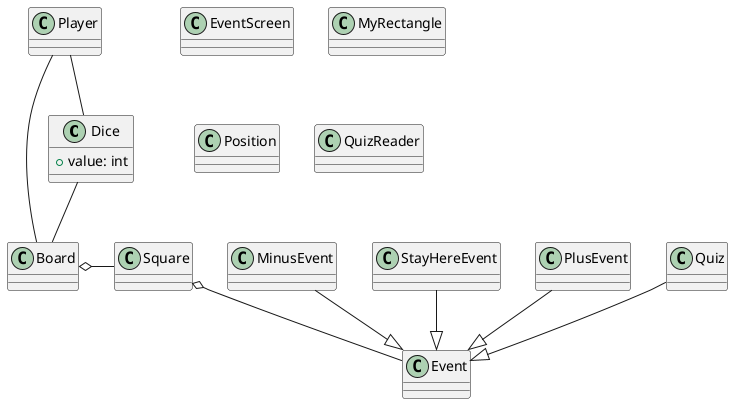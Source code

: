 @startuml QuartaColoniaQuiz

class Dice
{
    + value: int

}
class Player
class Board
class Square
class EventScreen
class MyRectangle
class MinusEvent
class Position
class QuizReader
class StayHereEvent

Board o-R- Square
Board -L- Player

Player -- Dice

Square o-- Event

PlusEvent --|> Event
MinusEvent --|> Event
Quiz --|> Event
StayHereEvent --|> Event

Dice -- Board





@enduml